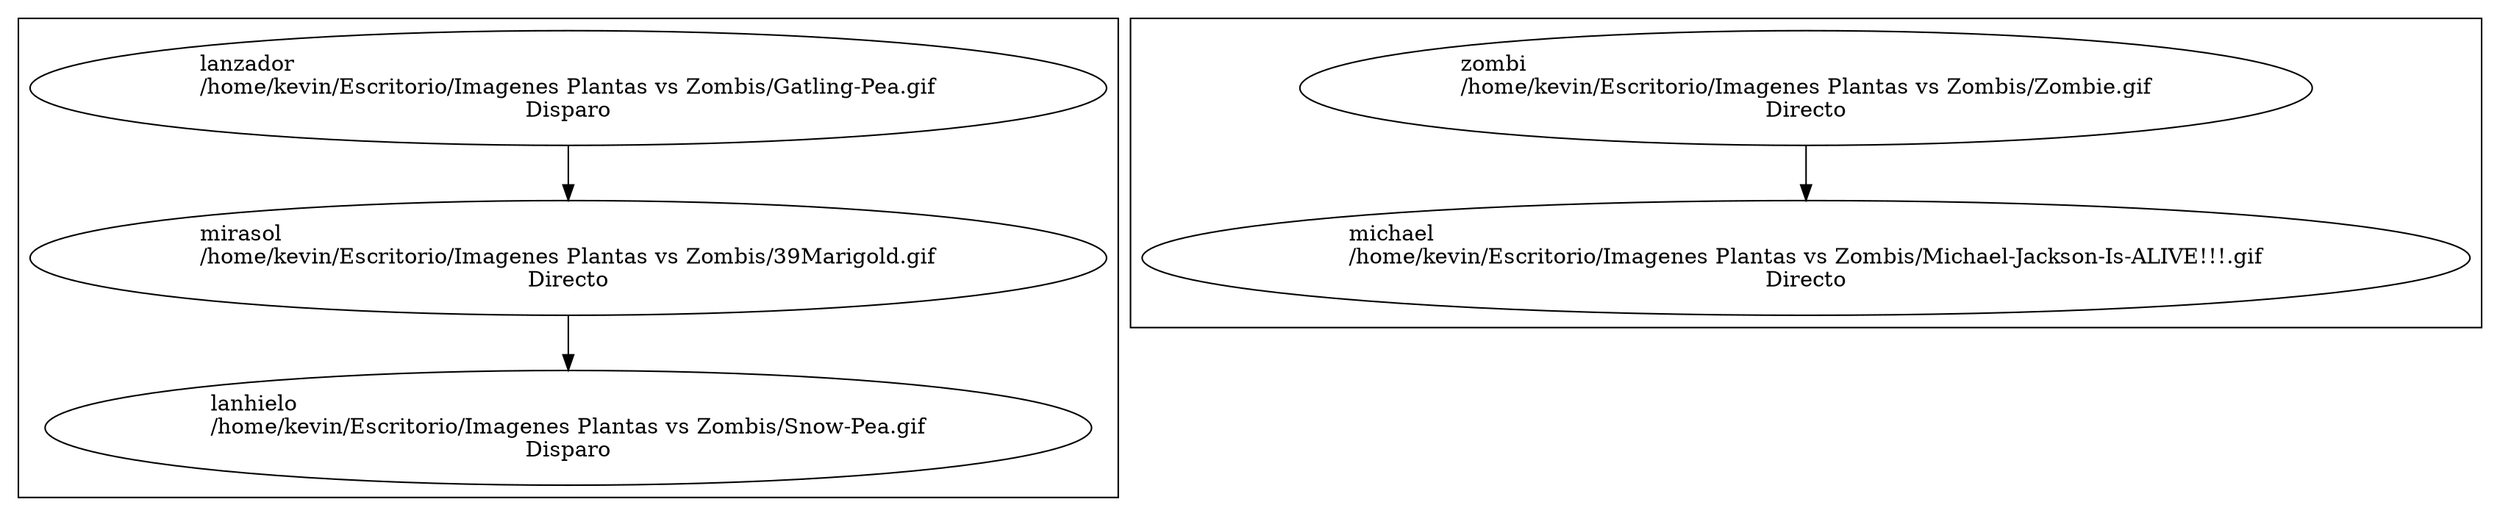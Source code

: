 digraph G { 
subgraph cluster_plantas  { 
planta0 [label = "lanzador\l/home/kevin/Escritorio/Imagenes Plantas vs Zombis/Gatling-Pea.gif\lDisparo"]; 
planta1 [label = "mirasol\l/home/kevin/Escritorio/Imagenes Plantas vs Zombis/39Marigold.gif\lDirecto"]; 
planta2 [label = "lanhielo\l/home/kevin/Escritorio/Imagenes Plantas vs Zombis/Snow-Pea.gif\lDisparo"]; 
planta0 -> planta1 
planta1 -> planta2 
}
subgraph cluster_zombis { 
planta1000 [label = "zombi\l/home/kevin/Escritorio/Imagenes Plantas vs Zombis/Zombie.gif\lDirecto"]; 
planta1001 [label = "michael\l/home/kevin/Escritorio/Imagenes Plantas vs Zombis/Michael-Jackson-Is-ALIVE!!!.gif\lDirecto"]; 
planta1000 -> planta1001 
}
}

